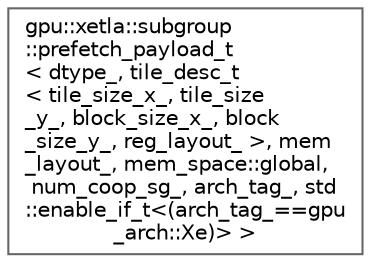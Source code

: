 digraph "Graphical Class Hierarchy"
{
 // LATEX_PDF_SIZE
  bgcolor="transparent";
  edge [fontname=Helvetica,fontsize=10,labelfontname=Helvetica,labelfontsize=10];
  node [fontname=Helvetica,fontsize=10,shape=box,height=0.2,width=0.4];
  rankdir="LR";
  Node0 [id="Node000000",label="gpu::xetla::subgroup\l::prefetch_payload_t\l\< dtype_, tile_desc_t\l\< tile_size_x_, tile_size\l_y_, block_size_x_, block\l_size_y_, reg_layout_ \>, mem\l_layout_, mem_space::global,\l num_coop_sg_, arch_tag_, std\l::enable_if_t\<(arch_tag_==gpu\l_arch::Xe)\> \>",height=0.2,width=0.4,color="grey40", fillcolor="white", style="filled",URL="$structgpu_1_1xetla_1_1subgroup_1_1prefetch__payload__t_3_01dtype___00_01tile__desc__t_3_01tile__8127dc13de69bdcf85d9743a98c4d20a.html",tooltip="Is to describe the global memory surface to prefetch data to cache data in global memory will be pref..."];
}

